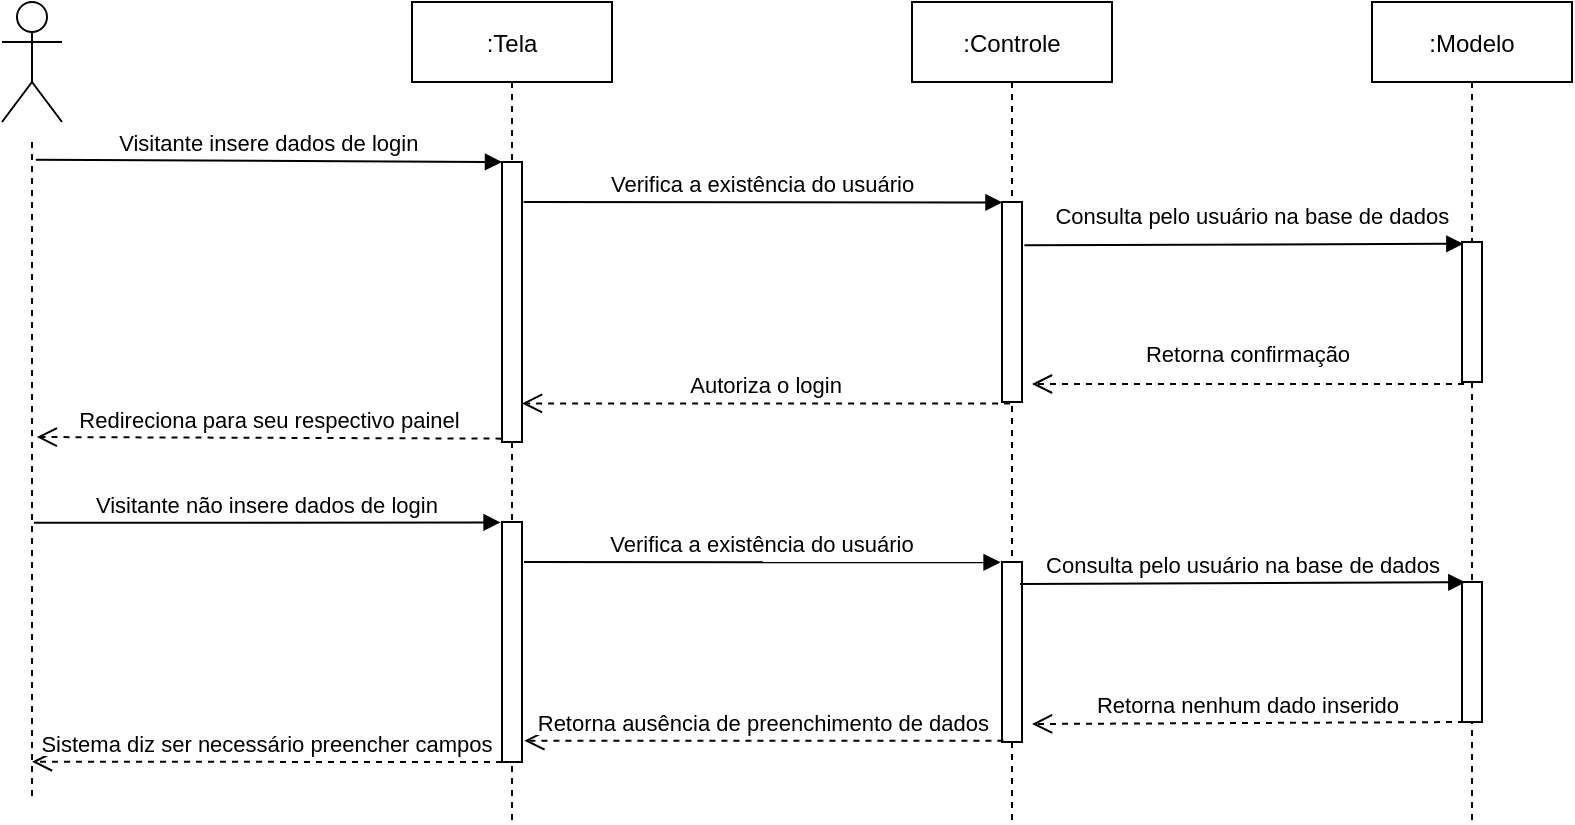 <mxfile version="14.5.10" type="device"><diagram id="kgpKYQtTHZ0yAKxKKP6v" name="Page-1"><mxGraphModel dx="1716" dy="447" grid="1" gridSize="10" guides="1" tooltips="1" connect="1" arrows="1" fold="1" page="1" pageScale="1" pageWidth="850" pageHeight="1100" math="0" shadow="0"><root><mxCell id="0"/><mxCell id="1" parent="0"/><mxCell id="3nuBFxr9cyL0pnOWT2aG-1" value=":Tela" style="shape=umlLifeline;perimeter=lifelinePerimeter;container=1;collapsible=0;recursiveResize=0;rounded=0;shadow=0;strokeWidth=1;" parent="1" vertex="1"><mxGeometry x="120" y="80" width="100" height="410" as="geometry"/></mxCell><mxCell id="3nuBFxr9cyL0pnOWT2aG-2" value="" style="points=[];perimeter=orthogonalPerimeter;rounded=0;shadow=0;strokeWidth=1;" parent="3nuBFxr9cyL0pnOWT2aG-1" vertex="1"><mxGeometry x="45" y="80" width="10" height="140" as="geometry"/></mxCell><mxCell id="dFvEFmMGq-K7N-Xitd6R-15" value="" style="points=[];perimeter=orthogonalPerimeter;rounded=0;shadow=0;strokeWidth=1;" parent="3nuBFxr9cyL0pnOWT2aG-1" vertex="1"><mxGeometry x="45" y="260" width="10" height="120" as="geometry"/></mxCell><mxCell id="3nuBFxr9cyL0pnOWT2aG-5" value=":Controle" style="shape=umlLifeline;perimeter=lifelinePerimeter;container=1;collapsible=0;recursiveResize=0;rounded=0;shadow=0;strokeWidth=1;" parent="1" vertex="1"><mxGeometry x="370" y="80" width="100" height="410" as="geometry"/></mxCell><mxCell id="3nuBFxr9cyL0pnOWT2aG-6" value="" style="points=[];perimeter=orthogonalPerimeter;rounded=0;shadow=0;strokeWidth=1;" parent="3nuBFxr9cyL0pnOWT2aG-5" vertex="1"><mxGeometry x="45" y="100" width="10" height="100" as="geometry"/></mxCell><mxCell id="dFvEFmMGq-K7N-Xitd6R-16" value="" style="points=[];perimeter=orthogonalPerimeter;rounded=0;shadow=0;strokeWidth=1;" parent="3nuBFxr9cyL0pnOWT2aG-5" vertex="1"><mxGeometry x="45" y="280" width="10" height="90" as="geometry"/></mxCell><mxCell id="3nuBFxr9cyL0pnOWT2aG-7" value="Autoriza o login" style="verticalAlign=bottom;endArrow=open;dashed=1;endSize=8;exitX=0.405;exitY=1.007;shadow=0;strokeWidth=1;exitDx=0;exitDy=0;exitPerimeter=0;" parent="1" source="3nuBFxr9cyL0pnOWT2aG-6" target="3nuBFxr9cyL0pnOWT2aG-2" edge="1"><mxGeometry relative="1" as="geometry"><mxPoint x="275" y="236" as="targetPoint"/></mxGeometry></mxCell><mxCell id="3nuBFxr9cyL0pnOWT2aG-8" value="Verifica a existência do usuário" style="verticalAlign=bottom;endArrow=block;shadow=0;strokeWidth=1;exitX=1.08;exitY=0.143;exitDx=0;exitDy=0;exitPerimeter=0;entryX=0.024;entryY=0.002;entryDx=0;entryDy=0;entryPerimeter=0;" parent="1" source="3nuBFxr9cyL0pnOWT2aG-2" target="3nuBFxr9cyL0pnOWT2aG-6" edge="1"><mxGeometry relative="1" as="geometry"><mxPoint x="275" y="160" as="sourcePoint"/><mxPoint x="400" y="189" as="targetPoint"/></mxGeometry></mxCell><mxCell id="3nuBFxr9cyL0pnOWT2aG-10" value="Retorna confirmação" style="verticalAlign=bottom;endArrow=open;dashed=1;endSize=8;exitX=0.1;exitY=1.014;shadow=0;strokeWidth=1;exitDx=0;exitDy=0;exitPerimeter=0;" parent="1" source="3nuBFxr9cyL0pnOWT2aG-4" edge="1"><mxGeometry y="-6" relative="1" as="geometry"><mxPoint x="430" y="271" as="targetPoint"/><mxPoint as="offset"/></mxGeometry></mxCell><mxCell id="dFvEFmMGq-K7N-Xitd6R-1" value=":Modelo" style="shape=umlLifeline;perimeter=lifelinePerimeter;container=1;collapsible=0;recursiveResize=0;rounded=0;shadow=0;strokeWidth=1;size=40;" parent="1" vertex="1"><mxGeometry x="600" y="80" width="100" height="410" as="geometry"/></mxCell><mxCell id="3nuBFxr9cyL0pnOWT2aG-4" value="" style="points=[];perimeter=orthogonalPerimeter;rounded=0;shadow=0;strokeWidth=1;" parent="dFvEFmMGq-K7N-Xitd6R-1" vertex="1"><mxGeometry x="45" y="120" width="10" height="70" as="geometry"/></mxCell><mxCell id="dFvEFmMGq-K7N-Xitd6R-24" value="" style="points=[];perimeter=orthogonalPerimeter;rounded=0;shadow=0;strokeWidth=1;" parent="dFvEFmMGq-K7N-Xitd6R-1" vertex="1"><mxGeometry x="45" y="290" width="10" height="70" as="geometry"/></mxCell><mxCell id="dFvEFmMGq-K7N-Xitd6R-8" value="Consulta pelo usuário na base de dados" style="verticalAlign=bottom;endArrow=block;entryX=0.067;entryY=0.013;shadow=0;strokeWidth=1;exitX=1.12;exitY=0.216;exitDx=0;exitDy=0;exitPerimeter=0;entryDx=0;entryDy=0;entryPerimeter=0;" parent="1" source="3nuBFxr9cyL0pnOWT2aG-6" target="3nuBFxr9cyL0pnOWT2aG-4" edge="1"><mxGeometry x="0.04" y="5" relative="1" as="geometry"><mxPoint x="360" y="190" as="sourcePoint"/><mxPoint x="530" y="190" as="targetPoint"/><mxPoint as="offset"/></mxGeometry></mxCell><mxCell id="dFvEFmMGq-K7N-Xitd6R-9" value="" style="shape=umlLifeline;perimeter=lifelinePerimeter;container=1;collapsible=0;recursiveResize=0;rounded=0;shadow=0;strokeWidth=1;size=0;" parent="1" vertex="1"><mxGeometry x="-80" y="150" width="20" height="330" as="geometry"/></mxCell><mxCell id="3nuBFxr9cyL0pnOWT2aG-3" value="Visitante insere dados de login" style="verticalAlign=bottom;startArrow=none;endArrow=block;startSize=8;shadow=0;strokeWidth=1;startFill=0;exitX=0.595;exitY=0.027;exitDx=0;exitDy=0;exitPerimeter=0;" parent="1" source="dFvEFmMGq-K7N-Xitd6R-9" target="3nuBFxr9cyL0pnOWT2aG-2" edge="1"><mxGeometry relative="1" as="geometry"><mxPoint x="-50" y="160" as="sourcePoint"/></mxGeometry></mxCell><mxCell id="dFvEFmMGq-K7N-Xitd6R-17" value="Retorna ausência de preenchimento de dados" style="verticalAlign=bottom;endArrow=open;dashed=1;endSize=8;shadow=0;strokeWidth=1;entryX=1.119;entryY=0.911;entryDx=0;entryDy=0;entryPerimeter=0;exitX=0.071;exitY=0.993;exitDx=0;exitDy=0;exitPerimeter=0;" parent="1" source="dFvEFmMGq-K7N-Xitd6R-16" target="dFvEFmMGq-K7N-Xitd6R-15" edge="1"><mxGeometry relative="1" as="geometry"><mxPoint x="340" y="610" as="targetPoint"/></mxGeometry></mxCell><mxCell id="dFvEFmMGq-K7N-Xitd6R-18" value="Verifica a existência do usuário" style="verticalAlign=bottom;endArrow=block;shadow=0;strokeWidth=1;entryX=-0.071;entryY=0.002;entryDx=0;entryDy=0;entryPerimeter=0;" parent="1" target="dFvEFmMGq-K7N-Xitd6R-16" edge="1"><mxGeometry relative="1" as="geometry"><mxPoint x="176" y="360" as="sourcePoint"/><mxPoint x="340" y="378" as="targetPoint"/></mxGeometry></mxCell><mxCell id="dFvEFmMGq-K7N-Xitd6R-19" value="Retorna nenhum dado inserido" style="verticalAlign=bottom;endArrow=open;dashed=1;endSize=8;shadow=0;strokeWidth=1;exitX=0.1;exitY=1;exitDx=0;exitDy=0;exitPerimeter=0;" parent="1" source="dFvEFmMGq-K7N-Xitd6R-24" edge="1"><mxGeometry relative="1" as="geometry"><mxPoint x="430" y="441" as="targetPoint"/><mxPoint x="590" y="470" as="sourcePoint"/></mxGeometry></mxCell><mxCell id="dFvEFmMGq-K7N-Xitd6R-22" value="Consulta pelo usuário na base de dados" style="verticalAlign=bottom;startArrow=none;endArrow=block;startSize=8;shadow=0;strokeWidth=1;startFill=0;entryX=0.167;entryY=0.002;entryDx=0;entryDy=0;entryPerimeter=0;exitX=0.9;exitY=0.122;exitDx=0;exitDy=0;exitPerimeter=0;" parent="1" source="dFvEFmMGq-K7N-Xitd6R-16" target="dFvEFmMGq-K7N-Xitd6R-24" edge="1"><mxGeometry relative="1" as="geometry"><mxPoint x="440" y="370" as="sourcePoint"/><mxPoint x="537.5" y="390" as="targetPoint"/></mxGeometry></mxCell><mxCell id="dFvEFmMGq-K7N-Xitd6R-25" value="Visitante não insere dados de login" style="verticalAlign=bottom;endArrow=block;shadow=0;strokeWidth=1;entryX=-0.071;entryY=0.002;entryDx=0;entryDy=0;entryPerimeter=0;exitX=0.548;exitY=0.577;exitDx=0;exitDy=0;exitPerimeter=0;" parent="1" source="dFvEFmMGq-K7N-Xitd6R-9" target="dFvEFmMGq-K7N-Xitd6R-15" edge="1"><mxGeometry relative="1" as="geometry"><mxPoint x="-60" y="340" as="sourcePoint"/><mxPoint x="150" y="380" as="targetPoint"/><Array as="points"/></mxGeometry></mxCell><mxCell id="dFvEFmMGq-K7N-Xitd6R-27" value="Redireciona para seu respectivo painel" style="verticalAlign=bottom;endArrow=open;dashed=1;endSize=8;exitX=-0.024;exitY=0.988;shadow=0;strokeWidth=1;exitDx=0;exitDy=0;exitPerimeter=0;entryX=0.619;entryY=0.447;entryDx=0;entryDy=0;entryPerimeter=0;" parent="1" source="3nuBFxr9cyL0pnOWT2aG-2" target="dFvEFmMGq-K7N-Xitd6R-9" edge="1"><mxGeometry relative="1" as="geometry"><mxPoint x="-60" y="299" as="targetPoint"/><mxPoint x="110" y="260" as="sourcePoint"/></mxGeometry></mxCell><mxCell id="dFvEFmMGq-K7N-Xitd6R-28" value="Sistema diz ser necessário preencher campos" style="verticalAlign=bottom;endArrow=open;dashed=1;endSize=8;shadow=0;strokeWidth=1;entryX=0.5;entryY=0.939;entryDx=0;entryDy=0;entryPerimeter=0;" parent="1" target="dFvEFmMGq-K7N-Xitd6R-9" edge="1"><mxGeometry relative="1" as="geometry"><mxPoint x="-60" y="460" as="targetPoint"/><mxPoint x="165" y="460" as="sourcePoint"/></mxGeometry></mxCell><mxCell id="dFvEFmMGq-K7N-Xitd6R-12" value="" style="shape=umlActor;verticalLabelPosition=bottom;verticalAlign=top;html=1;outlineConnect=0;" parent="1" vertex="1"><mxGeometry x="-85" y="80" width="30" height="60" as="geometry"/></mxCell></root></mxGraphModel></diagram></mxfile>